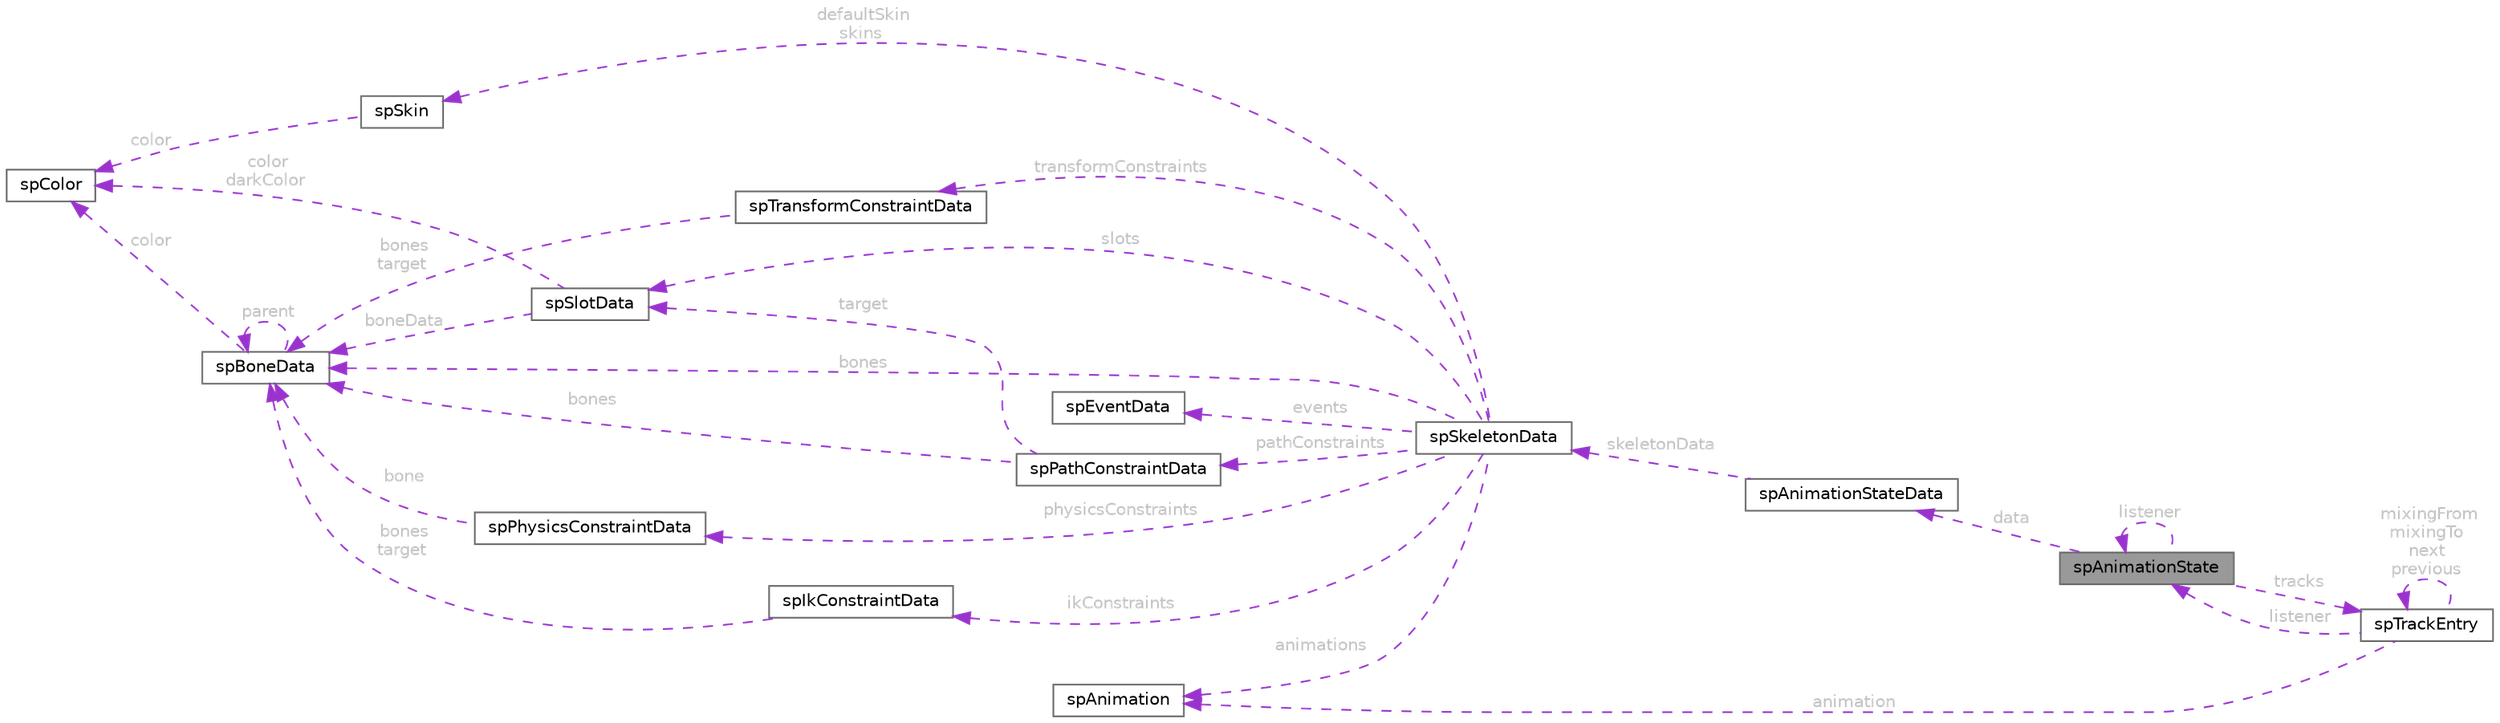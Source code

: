 digraph "spAnimationState"
{
 // LATEX_PDF_SIZE
  bgcolor="transparent";
  edge [fontname=Helvetica,fontsize=10,labelfontname=Helvetica,labelfontsize=10];
  node [fontname=Helvetica,fontsize=10,shape=box,height=0.2,width=0.4];
  rankdir="LR";
  Node1 [id="Node000001",label="spAnimationState",height=0.2,width=0.4,color="gray40", fillcolor="grey60", style="filled", fontcolor="black",tooltip=" "];
  Node2 -> Node1 [id="edge27_Node000001_Node000002",dir="back",color="darkorchid3",style="dashed",tooltip=" ",label=" data",fontcolor="grey" ];
  Node2 [id="Node000002",label="spAnimationStateData",height=0.2,width=0.4,color="gray40", fillcolor="white", style="filled",URL="$structsp_animation_state_data.html",tooltip=" "];
  Node3 -> Node2 [id="edge28_Node000002_Node000003",dir="back",color="darkorchid3",style="dashed",tooltip=" ",label=" skeletonData",fontcolor="grey" ];
  Node3 [id="Node000003",label="spSkeletonData",height=0.2,width=0.4,color="gray40", fillcolor="white", style="filled",URL="$structsp_skeleton_data.html",tooltip=" "];
  Node4 -> Node3 [id="edge29_Node000003_Node000004",dir="back",color="darkorchid3",style="dashed",tooltip=" ",label=" bones",fontcolor="grey" ];
  Node4 [id="Node000004",label="spBoneData",height=0.2,width=0.4,color="gray40", fillcolor="white", style="filled",URL="$structsp_bone_data.html",tooltip=" "];
  Node4 -> Node4 [id="edge30_Node000004_Node000004",dir="back",color="darkorchid3",style="dashed",tooltip=" ",label=" parent",fontcolor="grey" ];
  Node5 -> Node4 [id="edge31_Node000004_Node000005",dir="back",color="darkorchid3",style="dashed",tooltip=" ",label=" color",fontcolor="grey" ];
  Node5 [id="Node000005",label="spColor",height=0.2,width=0.4,color="gray40", fillcolor="white", style="filled",URL="$structsp_color.html",tooltip=" "];
  Node6 -> Node3 [id="edge32_Node000003_Node000006",dir="back",color="darkorchid3",style="dashed",tooltip=" ",label=" slots",fontcolor="grey" ];
  Node6 [id="Node000006",label="spSlotData",height=0.2,width=0.4,color="gray40", fillcolor="white", style="filled",URL="$structsp_slot_data.html",tooltip=" "];
  Node4 -> Node6 [id="edge33_Node000006_Node000004",dir="back",color="darkorchid3",style="dashed",tooltip=" ",label=" boneData",fontcolor="grey" ];
  Node5 -> Node6 [id="edge34_Node000006_Node000005",dir="back",color="darkorchid3",style="dashed",tooltip=" ",label=" color\ndarkColor",fontcolor="grey" ];
  Node7 -> Node3 [id="edge35_Node000003_Node000007",dir="back",color="darkorchid3",style="dashed",tooltip=" ",label=" defaultSkin\nskins",fontcolor="grey" ];
  Node7 [id="Node000007",label="spSkin",height=0.2,width=0.4,color="gray40", fillcolor="white", style="filled",URL="$structsp_skin.html",tooltip=" "];
  Node5 -> Node7 [id="edge36_Node000007_Node000005",dir="back",color="darkorchid3",style="dashed",tooltip=" ",label=" color",fontcolor="grey" ];
  Node8 -> Node3 [id="edge37_Node000003_Node000008",dir="back",color="darkorchid3",style="dashed",tooltip=" ",label=" events",fontcolor="grey" ];
  Node8 [id="Node000008",label="spEventData",height=0.2,width=0.4,color="gray40", fillcolor="white", style="filled",URL="$structsp_event_data.html",tooltip=" "];
  Node9 -> Node3 [id="edge38_Node000003_Node000009",dir="back",color="darkorchid3",style="dashed",tooltip=" ",label=" animations",fontcolor="grey" ];
  Node9 [id="Node000009",label="spAnimation",height=0.2,width=0.4,color="gray40", fillcolor="white", style="filled",URL="$structsp_animation.html",tooltip=" "];
  Node10 -> Node3 [id="edge39_Node000003_Node000010",dir="back",color="darkorchid3",style="dashed",tooltip=" ",label=" ikConstraints",fontcolor="grey" ];
  Node10 [id="Node000010",label="spIkConstraintData",height=0.2,width=0.4,color="gray40", fillcolor="white", style="filled",URL="$structsp_ik_constraint_data.html",tooltip=" "];
  Node4 -> Node10 [id="edge40_Node000010_Node000004",dir="back",color="darkorchid3",style="dashed",tooltip=" ",label=" bones\ntarget",fontcolor="grey" ];
  Node11 -> Node3 [id="edge41_Node000003_Node000011",dir="back",color="darkorchid3",style="dashed",tooltip=" ",label=" transformConstraints",fontcolor="grey" ];
  Node11 [id="Node000011",label="spTransformConstraintData",height=0.2,width=0.4,color="gray40", fillcolor="white", style="filled",URL="$structsp_transform_constraint_data.html",tooltip=" "];
  Node4 -> Node11 [id="edge42_Node000011_Node000004",dir="back",color="darkorchid3",style="dashed",tooltip=" ",label=" bones\ntarget",fontcolor="grey" ];
  Node12 -> Node3 [id="edge43_Node000003_Node000012",dir="back",color="darkorchid3",style="dashed",tooltip=" ",label=" pathConstraints",fontcolor="grey" ];
  Node12 [id="Node000012",label="spPathConstraintData",height=0.2,width=0.4,color="gray40", fillcolor="white", style="filled",URL="$structsp_path_constraint_data.html",tooltip=" "];
  Node4 -> Node12 [id="edge44_Node000012_Node000004",dir="back",color="darkorchid3",style="dashed",tooltip=" ",label=" bones",fontcolor="grey" ];
  Node6 -> Node12 [id="edge45_Node000012_Node000006",dir="back",color="darkorchid3",style="dashed",tooltip=" ",label=" target",fontcolor="grey" ];
  Node13 -> Node3 [id="edge46_Node000003_Node000013",dir="back",color="darkorchid3",style="dashed",tooltip=" ",label=" physicsConstraints",fontcolor="grey" ];
  Node13 [id="Node000013",label="spPhysicsConstraintData",height=0.2,width=0.4,color="gray40", fillcolor="white", style="filled",URL="$structsp_physics_constraint_data.html",tooltip=" "];
  Node4 -> Node13 [id="edge47_Node000013_Node000004",dir="back",color="darkorchid3",style="dashed",tooltip=" ",label=" bone",fontcolor="grey" ];
  Node14 -> Node1 [id="edge48_Node000001_Node000014",dir="back",color="darkorchid3",style="dashed",tooltip=" ",label=" tracks",fontcolor="grey" ];
  Node14 [id="Node000014",label="spTrackEntry",height=0.2,width=0.4,color="gray40", fillcolor="white", style="filled",URL="$structsp_track_entry.html",tooltip=" "];
  Node9 -> Node14 [id="edge49_Node000014_Node000009",dir="back",color="darkorchid3",style="dashed",tooltip=" ",label=" animation",fontcolor="grey" ];
  Node14 -> Node14 [id="edge50_Node000014_Node000014",dir="back",color="darkorchid3",style="dashed",tooltip=" ",label=" mixingFrom\nmixingTo\nnext\nprevious",fontcolor="grey" ];
  Node1 -> Node14 [id="edge51_Node000014_Node000001",dir="back",color="darkorchid3",style="dashed",tooltip=" ",label=" listener",fontcolor="grey" ];
  Node1 -> Node1 [id="edge52_Node000001_Node000001",dir="back",color="darkorchid3",style="dashed",tooltip=" ",label=" listener",fontcolor="grey" ];
}
